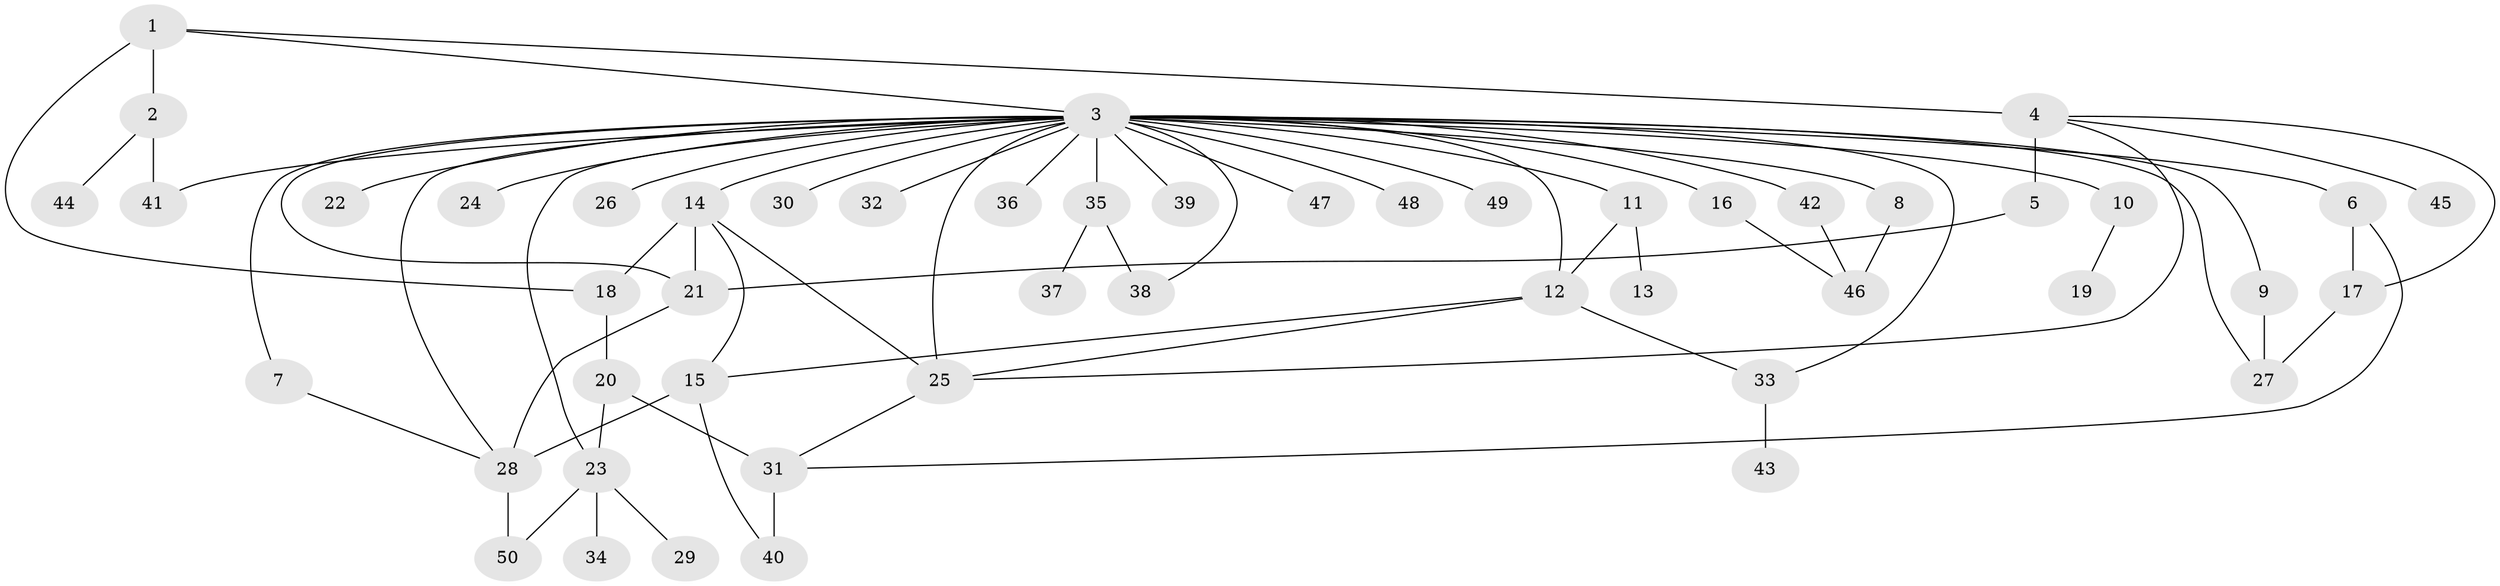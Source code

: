 // original degree distribution, {7: 0.03, 3: 0.06, 36: 0.01, 4: 0.07, 5: 0.04, 2: 0.22, 1: 0.51, 6: 0.05, 10: 0.01}
// Generated by graph-tools (version 1.1) at 2025/35/03/09/25 02:35:50]
// undirected, 50 vertices, 73 edges
graph export_dot {
graph [start="1"]
  node [color=gray90,style=filled];
  1;
  2;
  3;
  4;
  5;
  6;
  7;
  8;
  9;
  10;
  11;
  12;
  13;
  14;
  15;
  16;
  17;
  18;
  19;
  20;
  21;
  22;
  23;
  24;
  25;
  26;
  27;
  28;
  29;
  30;
  31;
  32;
  33;
  34;
  35;
  36;
  37;
  38;
  39;
  40;
  41;
  42;
  43;
  44;
  45;
  46;
  47;
  48;
  49;
  50;
  1 -- 2 [weight=3.0];
  1 -- 3 [weight=1.0];
  1 -- 4 [weight=1.0];
  1 -- 18 [weight=1.0];
  2 -- 41 [weight=1.0];
  2 -- 44 [weight=1.0];
  3 -- 6 [weight=1.0];
  3 -- 7 [weight=1.0];
  3 -- 8 [weight=1.0];
  3 -- 9 [weight=1.0];
  3 -- 10 [weight=1.0];
  3 -- 11 [weight=1.0];
  3 -- 12 [weight=1.0];
  3 -- 14 [weight=1.0];
  3 -- 16 [weight=1.0];
  3 -- 21 [weight=1.0];
  3 -- 22 [weight=1.0];
  3 -- 23 [weight=1.0];
  3 -- 24 [weight=1.0];
  3 -- 25 [weight=1.0];
  3 -- 26 [weight=1.0];
  3 -- 27 [weight=1.0];
  3 -- 28 [weight=2.0];
  3 -- 30 [weight=1.0];
  3 -- 32 [weight=1.0];
  3 -- 33 [weight=1.0];
  3 -- 35 [weight=1.0];
  3 -- 36 [weight=1.0];
  3 -- 38 [weight=1.0];
  3 -- 39 [weight=1.0];
  3 -- 41 [weight=1.0];
  3 -- 42 [weight=1.0];
  3 -- 47 [weight=1.0];
  3 -- 48 [weight=1.0];
  3 -- 49 [weight=1.0];
  4 -- 5 [weight=5.0];
  4 -- 17 [weight=1.0];
  4 -- 25 [weight=1.0];
  4 -- 45 [weight=2.0];
  5 -- 21 [weight=1.0];
  6 -- 17 [weight=1.0];
  6 -- 31 [weight=1.0];
  7 -- 28 [weight=1.0];
  8 -- 46 [weight=2.0];
  9 -- 27 [weight=2.0];
  10 -- 19 [weight=1.0];
  11 -- 12 [weight=1.0];
  11 -- 13 [weight=1.0];
  12 -- 15 [weight=1.0];
  12 -- 25 [weight=1.0];
  12 -- 33 [weight=1.0];
  14 -- 15 [weight=1.0];
  14 -- 18 [weight=1.0];
  14 -- 21 [weight=1.0];
  14 -- 25 [weight=1.0];
  15 -- 28 [weight=5.0];
  15 -- 40 [weight=1.0];
  16 -- 46 [weight=1.0];
  17 -- 27 [weight=1.0];
  18 -- 20 [weight=1.0];
  20 -- 23 [weight=1.0];
  20 -- 31 [weight=2.0];
  21 -- 28 [weight=1.0];
  23 -- 29 [weight=1.0];
  23 -- 34 [weight=1.0];
  23 -- 50 [weight=2.0];
  25 -- 31 [weight=1.0];
  28 -- 50 [weight=1.0];
  31 -- 40 [weight=1.0];
  33 -- 43 [weight=1.0];
  35 -- 37 [weight=1.0];
  35 -- 38 [weight=2.0];
  42 -- 46 [weight=1.0];
}
